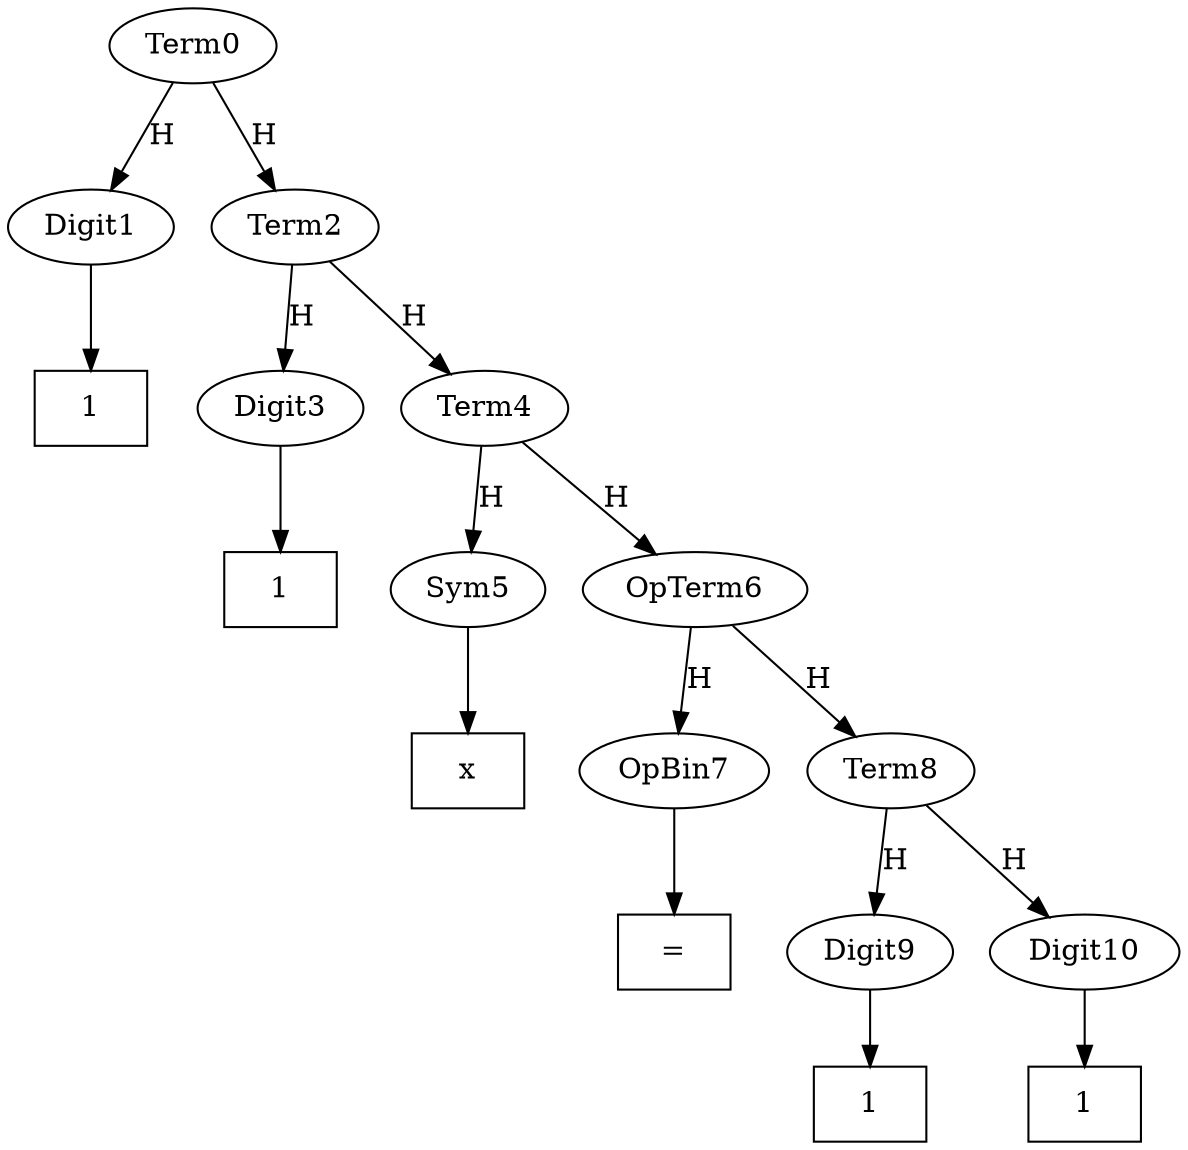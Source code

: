 digraph mathExp{
Term0 -> Digit1 [label=H]
T11 [shape=box,label="1"]
Digit1 -> T11
Term0 -> Term2 [label=H]
Term2 -> Digit3 [label=H]
T13 [shape=box,label="1"]
Digit3 -> T13
Term2 -> Term4 [label=H]
Term4 -> Sym5 [label=H]
Tx5 [shape=box,label="x"]
Sym5 -> Tx5
Term4 -> OpTerm6 [label=H]
OpTerm6 -> OpBin7 [label=H]
Te7 [shape=box,label="="]
OpBin7 -> Te7
OpTerm6 -> Term8 [label=H]
Term8 -> Digit9 [label=H]
T19 [shape=box,label="1"]
Digit9 -> T19
Term8 -> Digit10 [label=H]
T110 [shape=box,label="1"]
Digit10 -> T110
}
